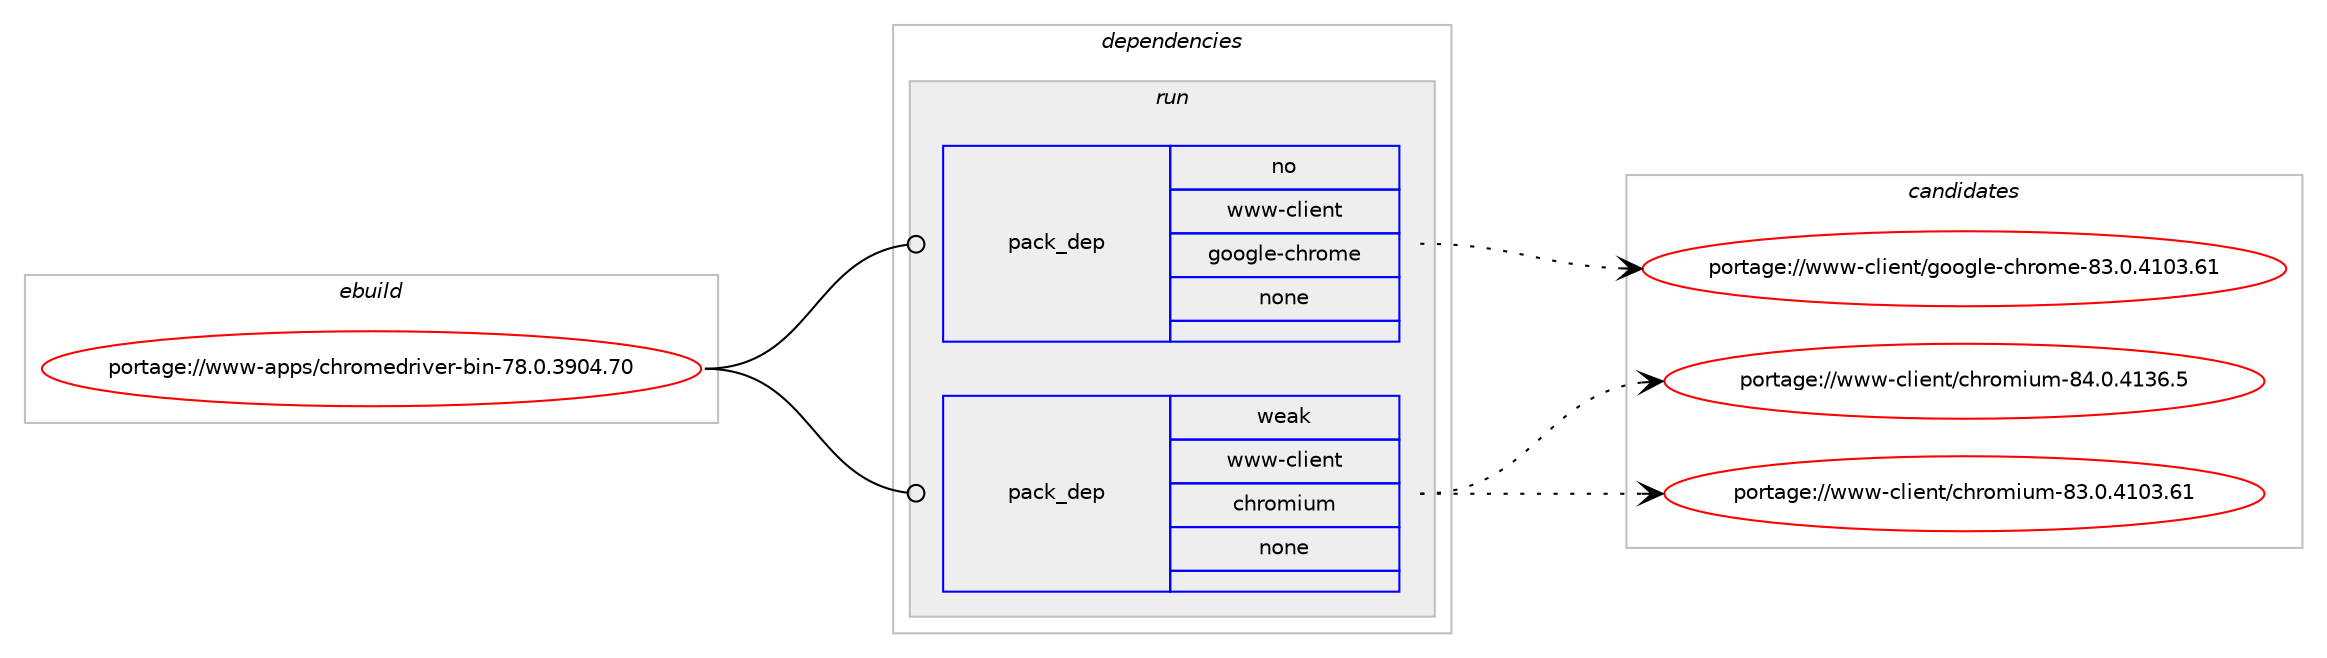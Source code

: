 digraph prolog {

# *************
# Graph options
# *************

newrank=true;
concentrate=true;
compound=true;
graph [rankdir=LR,fontname=Helvetica,fontsize=10,ranksep=1.5];#, ranksep=2.5, nodesep=0.2];
edge  [arrowhead=vee];
node  [fontname=Helvetica,fontsize=10];

# **********
# The ebuild
# **********

subgraph cluster_leftcol {
color=gray;
rank=same;
label=<<i>ebuild</i>>;
id [label="portage://www-apps/chromedriver-bin-78.0.3904.70", color=red, width=4, href="../www-apps/chromedriver-bin-78.0.3904.70.svg"];
}

# ****************
# The dependencies
# ****************

subgraph cluster_midcol {
color=gray;
label=<<i>dependencies</i>>;
subgraph cluster_compile {
fillcolor="#eeeeee";
style=filled;
label=<<i>compile</i>>;
}
subgraph cluster_compileandrun {
fillcolor="#eeeeee";
style=filled;
label=<<i>compile and run</i>>;
}
subgraph cluster_run {
fillcolor="#eeeeee";
style=filled;
label=<<i>run</i>>;
subgraph pack1972 {
dependency2255 [label=<<TABLE BORDER="0" CELLBORDER="1" CELLSPACING="0" CELLPADDING="4" WIDTH="220"><TR><TD ROWSPAN="6" CELLPADDING="30">pack_dep</TD></TR><TR><TD WIDTH="110">no</TD></TR><TR><TD>www-client</TD></TR><TR><TD>google-chrome</TD></TR><TR><TD>none</TD></TR><TR><TD></TD></TR></TABLE>>, shape=none, color=blue];
}
id:e -> dependency2255:w [weight=20,style="solid",arrowhead="odot"];
subgraph pack1973 {
dependency2256 [label=<<TABLE BORDER="0" CELLBORDER="1" CELLSPACING="0" CELLPADDING="4" WIDTH="220"><TR><TD ROWSPAN="6" CELLPADDING="30">pack_dep</TD></TR><TR><TD WIDTH="110">weak</TD></TR><TR><TD>www-client</TD></TR><TR><TD>chromium</TD></TR><TR><TD>none</TD></TR><TR><TD></TD></TR></TABLE>>, shape=none, color=blue];
}
id:e -> dependency2256:w [weight=20,style="solid",arrowhead="odot"];
}
}

# **************
# The candidates
# **************

subgraph cluster_choices {
rank=same;
color=gray;
label=<<i>candidates</i>>;

subgraph choice1972 {
color=black;
nodesep=1;
choice119119119459910810510111011647103111111103108101459910411411110910145565146484652494851465449 [label="portage://www-client/google-chrome-83.0.4103.61", color=red, width=4,href="../www-client/google-chrome-83.0.4103.61.svg"];
dependency2255:e -> choice119119119459910810510111011647103111111103108101459910411411110910145565146484652494851465449:w [style=dotted,weight="100"];
}
subgraph choice1973 {
color=black;
nodesep=1;
choice11911911945991081051011101164799104114111109105117109455652464846524951544653 [label="portage://www-client/chromium-84.0.4136.5", color=red, width=4,href="../www-client/chromium-84.0.4136.5.svg"];
choice1191191194599108105101110116479910411411110910511710945565146484652494851465449 [label="portage://www-client/chromium-83.0.4103.61", color=red, width=4,href="../www-client/chromium-83.0.4103.61.svg"];
dependency2256:e -> choice11911911945991081051011101164799104114111109105117109455652464846524951544653:w [style=dotted,weight="100"];
dependency2256:e -> choice1191191194599108105101110116479910411411110910511710945565146484652494851465449:w [style=dotted,weight="100"];
}
}

}
